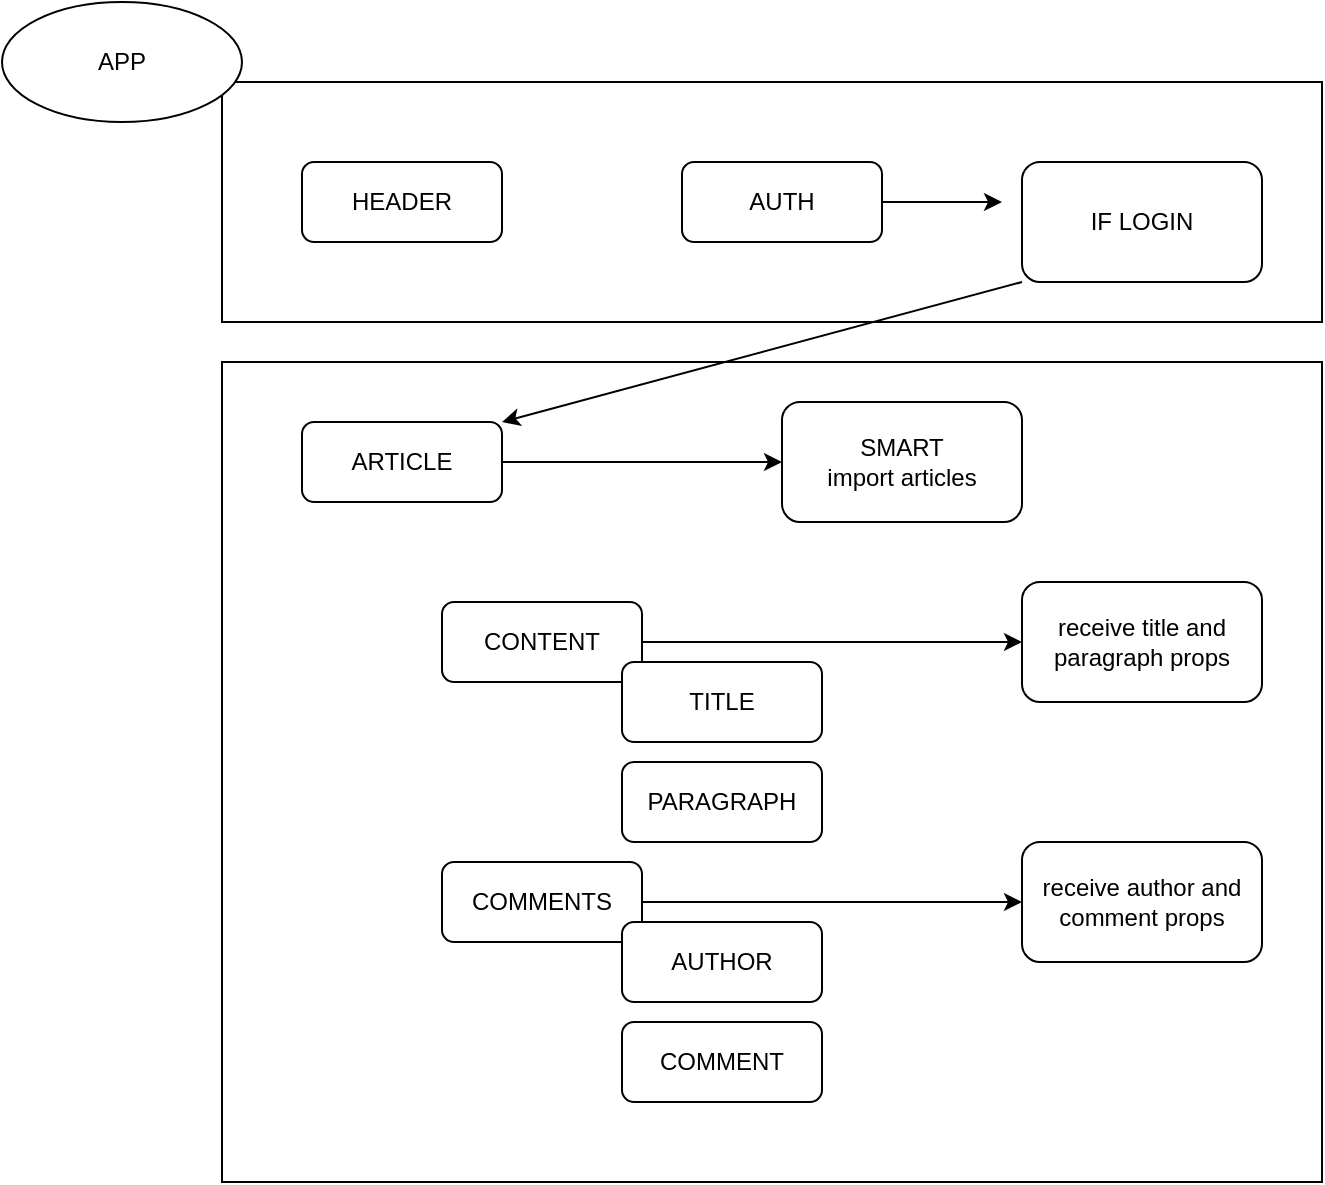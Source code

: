 <mxfile>
    <diagram id="pVE6wrUTC4DUHqG__n21" name="Page-1">
        <mxGraphModel dx="1201" dy="1847" grid="1" gridSize="10" guides="1" tooltips="1" connect="1" arrows="1" fold="1" page="1" pageScale="1" pageWidth="850" pageHeight="1100" math="0" shadow="0">
            <root>
                <mxCell id="0"/>
                <mxCell id="1" parent="0"/>
                <mxCell id="28" value="" style="whiteSpace=wrap;html=1;" vertex="1" parent="1">
                    <mxGeometry x="230" y="-10" width="550" height="120" as="geometry"/>
                </mxCell>
                <mxCell id="27" value="" style="whiteSpace=wrap;html=1;" vertex="1" parent="1">
                    <mxGeometry x="230" y="130" width="550" height="410" as="geometry"/>
                </mxCell>
                <mxCell id="2" value="HEADER" style="rounded=1;whiteSpace=wrap;html=1;" vertex="1" parent="1">
                    <mxGeometry x="270" y="30" width="100" height="40" as="geometry"/>
                </mxCell>
                <mxCell id="3" value="APP" style="ellipse;whiteSpace=wrap;html=1;" vertex="1" parent="1">
                    <mxGeometry x="120" y="-50" width="120" height="60" as="geometry"/>
                </mxCell>
                <mxCell id="13" value="" style="edgeStyle=none;html=1;" edge="1" parent="1" source="4" target="12">
                    <mxGeometry relative="1" as="geometry"/>
                </mxCell>
                <mxCell id="4" value="ARTICLE" style="rounded=1;whiteSpace=wrap;html=1;" vertex="1" parent="1">
                    <mxGeometry x="270" y="160" width="100" height="40" as="geometry"/>
                </mxCell>
                <mxCell id="15" value="" style="edgeStyle=none;html=1;" edge="1" parent="1" source="5" target="14">
                    <mxGeometry relative="1" as="geometry"/>
                </mxCell>
                <mxCell id="5" value="CONTENT" style="rounded=1;whiteSpace=wrap;html=1;" vertex="1" parent="1">
                    <mxGeometry x="340" y="250" width="100" height="40" as="geometry"/>
                </mxCell>
                <mxCell id="6" value="TITLE" style="rounded=1;whiteSpace=wrap;html=1;" vertex="1" parent="1">
                    <mxGeometry x="430" y="280" width="100" height="40" as="geometry"/>
                </mxCell>
                <mxCell id="17" value="" style="edgeStyle=none;html=1;" edge="1" parent="1" source="7" target="16">
                    <mxGeometry relative="1" as="geometry"/>
                </mxCell>
                <mxCell id="7" value="COMMENTS" style="rounded=1;whiteSpace=wrap;html=1;" vertex="1" parent="1">
                    <mxGeometry x="340" y="380" width="100" height="40" as="geometry"/>
                </mxCell>
                <mxCell id="8" value="PARAGRAPH" style="rounded=1;whiteSpace=wrap;html=1;" vertex="1" parent="1">
                    <mxGeometry x="430" y="330" width="100" height="40" as="geometry"/>
                </mxCell>
                <mxCell id="9" value="AUTHOR" style="rounded=1;whiteSpace=wrap;html=1;" vertex="1" parent="1">
                    <mxGeometry x="430" y="410" width="100" height="40" as="geometry"/>
                </mxCell>
                <mxCell id="10" value="COMMENT" style="rounded=1;whiteSpace=wrap;html=1;" vertex="1" parent="1">
                    <mxGeometry x="430" y="460" width="100" height="40" as="geometry"/>
                </mxCell>
                <mxCell id="12" value="SMART&lt;br&gt;import articles" style="whiteSpace=wrap;html=1;rounded=1;" vertex="1" parent="1">
                    <mxGeometry x="510" y="150" width="120" height="60" as="geometry"/>
                </mxCell>
                <mxCell id="14" value="receive title and paragraph props" style="whiteSpace=wrap;html=1;rounded=1;" vertex="1" parent="1">
                    <mxGeometry x="630" y="240" width="120" height="60" as="geometry"/>
                </mxCell>
                <mxCell id="16" value="receive author and comment props" style="whiteSpace=wrap;html=1;rounded=1;" vertex="1" parent="1">
                    <mxGeometry x="630" y="370" width="120" height="60" as="geometry"/>
                </mxCell>
                <mxCell id="26" style="edgeStyle=none;html=1;exitX=1;exitY=0.5;exitDx=0;exitDy=0;" edge="1" parent="1" source="19">
                    <mxGeometry relative="1" as="geometry">
                        <mxPoint x="620" y="50" as="targetPoint"/>
                    </mxGeometry>
                </mxCell>
                <mxCell id="19" value="AUTH" style="rounded=1;whiteSpace=wrap;html=1;" vertex="1" parent="1">
                    <mxGeometry x="460" y="30" width="100" height="40" as="geometry"/>
                </mxCell>
                <mxCell id="22" style="edgeStyle=none;html=1;exitX=0;exitY=1;exitDx=0;exitDy=0;entryX=1;entryY=0;entryDx=0;entryDy=0;" edge="1" parent="1" source="20" target="4">
                    <mxGeometry relative="1" as="geometry"/>
                </mxCell>
                <mxCell id="20" value="IF LOGIN" style="whiteSpace=wrap;html=1;rounded=1;" vertex="1" parent="1">
                    <mxGeometry x="630" y="30" width="120" height="60" as="geometry"/>
                </mxCell>
            </root>
        </mxGraphModel>
    </diagram>
</mxfile>